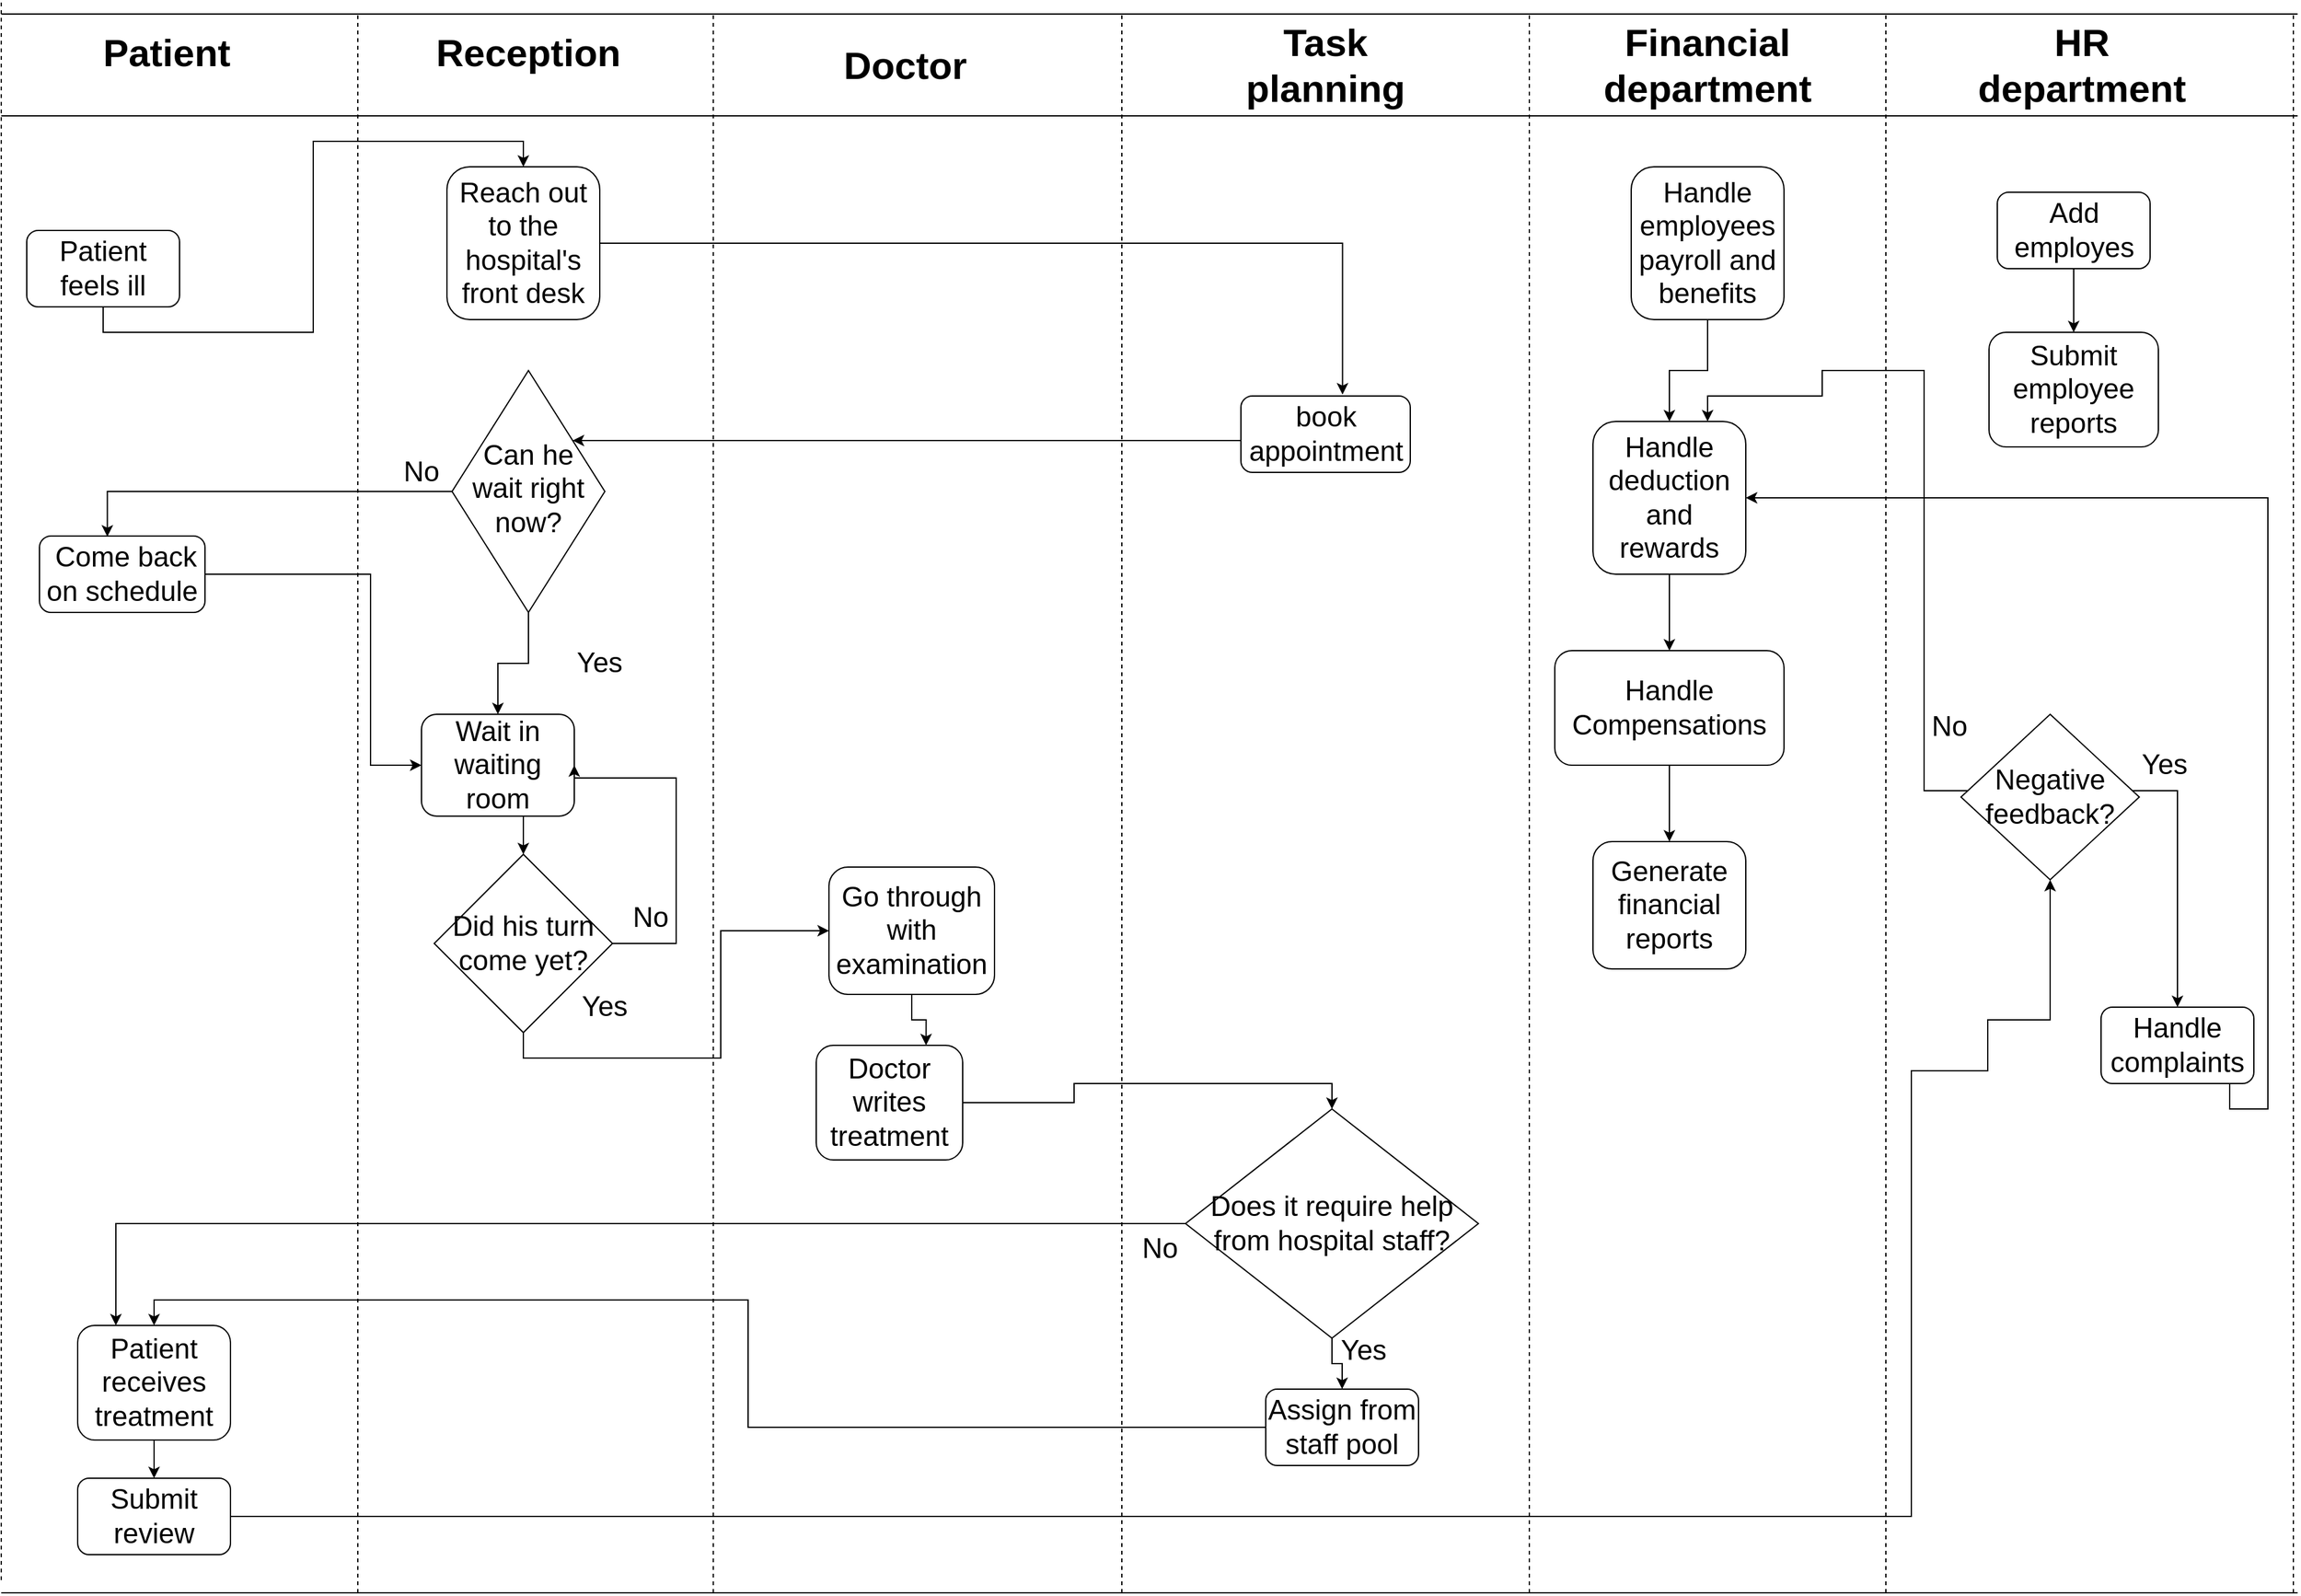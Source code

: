 <mxfile version="13.10.4" type="device"><diagram id="C5RBs43oDa-KdzZeNtuy" name="Page-1"><mxGraphModel dx="2370" dy="2506" grid="1" gridSize="10" guides="1" tooltips="1" connect="1" arrows="1" fold="1" page="1" pageScale="1" pageWidth="827" pageHeight="1169" math="0" shadow="0"><root><mxCell id="WIyWlLk6GJQsqaUBKTNV-0"/><mxCell id="WIyWlLk6GJQsqaUBKTNV-1" parent="WIyWlLk6GJQsqaUBKTNV-0"/><mxCell id="vDlFijfeksnCtAmAMqDD-56" style="edgeStyle=orthogonalEdgeStyle;rounded=0;orthogonalLoop=1;jettySize=auto;html=1;fontSize=22;entryX=0.5;entryY=1;entryDx=0;entryDy=0;fontStyle=0" parent="WIyWlLk6GJQsqaUBKTNV-1" source="vDlFijfeksnCtAmAMqDD-55" target="vDlFijfeksnCtAmAMqDD-57" edge="1"><mxGeometry relative="1" as="geometry"><mxPoint x="1450" y="470" as="targetPoint"/><Array as="points"><mxPoint x="1500" y="1100"/><mxPoint x="1500" y="750"/><mxPoint x="1560" y="750"/><mxPoint x="1560" y="710"/></Array></mxGeometry></mxCell><mxCell id="oanr-EQyQzYv-M6Vnsms-4" style="edgeStyle=orthogonalEdgeStyle;rounded=0;orthogonalLoop=1;jettySize=auto;html=1;exitX=0.5;exitY=1;exitDx=0;exitDy=0;entryX=0.5;entryY=0;entryDx=0;entryDy=0;fontSize=22;fontStyle=0" parent="WIyWlLk6GJQsqaUBKTNV-1" source="WIyWlLk6GJQsqaUBKTNV-3" target="vDlFijfeksnCtAmAMqDD-0" edge="1"><mxGeometry relative="1" as="geometry"><mxPoint x="220" y="150" as="targetPoint"/></mxGeometry></mxCell><mxCell id="WIyWlLk6GJQsqaUBKTNV-3" value="Patient feels ill" style="rounded=1;whiteSpace=wrap;html=1;fontSize=22;glass=0;strokeWidth=1;shadow=0;fontStyle=0" parent="WIyWlLk6GJQsqaUBKTNV-1" vertex="1"><mxGeometry x="20" y="90" width="120" height="60" as="geometry"/></mxCell><mxCell id="vDlFijfeksnCtAmAMqDD-23" style="edgeStyle=orthogonalEdgeStyle;rounded=0;orthogonalLoop=1;jettySize=auto;html=1;entryX=0.41;entryY=0.008;entryDx=0;entryDy=0;entryPerimeter=0;fontSize=22;fontStyle=0" parent="WIyWlLk6GJQsqaUBKTNV-1" source="WIyWlLk6GJQsqaUBKTNV-10" target="oanr-EQyQzYv-M6Vnsms-6" edge="1"><mxGeometry relative="1" as="geometry"/></mxCell><mxCell id="vDlFijfeksnCtAmAMqDD-24" style="edgeStyle=orthogonalEdgeStyle;rounded=0;orthogonalLoop=1;jettySize=auto;html=1;fontSize=22;fontStyle=0" parent="WIyWlLk6GJQsqaUBKTNV-1" source="WIyWlLk6GJQsqaUBKTNV-10" target="oanr-EQyQzYv-M6Vnsms-8" edge="1"><mxGeometry relative="1" as="geometry"/></mxCell><mxCell id="WIyWlLk6GJQsqaUBKTNV-10" value="Can he wait right now?" style="rhombus;html=1;shadow=0;fontFamily=Helvetica;fontSize=22;align=center;strokeWidth=1;spacing=6;spacingTop=-4;whiteSpace=wrap;fontStyle=0;direction=south;" parent="WIyWlLk6GJQsqaUBKTNV-1" vertex="1"><mxGeometry x="354" y="200" width="120" height="190" as="geometry"/></mxCell><mxCell id="vDlFijfeksnCtAmAMqDD-22" style="edgeStyle=orthogonalEdgeStyle;rounded=0;orthogonalLoop=1;jettySize=auto;html=1;fontSize=22;fontStyle=0" parent="WIyWlLk6GJQsqaUBKTNV-1" source="oanr-EQyQzYv-M6Vnsms-6" target="oanr-EQyQzYv-M6Vnsms-8" edge="1"><mxGeometry relative="1" as="geometry"><Array as="points"><mxPoint x="290" y="360"/></Array></mxGeometry></mxCell><mxCell id="oanr-EQyQzYv-M6Vnsms-6" value="&amp;nbsp;Come back on schedule" style="rounded=1;whiteSpace=wrap;html=1;fontSize=22;fontStyle=0" parent="WIyWlLk6GJQsqaUBKTNV-1" vertex="1"><mxGeometry x="30" y="330" width="130" height="60" as="geometry"/></mxCell><mxCell id="oanr-EQyQzYv-M6Vnsms-7" value="No" style="text;html=1;strokeColor=none;fillColor=none;align=center;verticalAlign=middle;whiteSpace=wrap;rounded=0;fontSize=22;fontStyle=0" parent="WIyWlLk6GJQsqaUBKTNV-1" vertex="1"><mxGeometry x="310" y="270" width="40" height="20" as="geometry"/></mxCell><mxCell id="oanr-EQyQzYv-M6Vnsms-13" style="edgeStyle=orthogonalEdgeStyle;rounded=0;orthogonalLoop=1;jettySize=auto;html=1;exitX=0.5;exitY=1;exitDx=0;exitDy=0;entryX=0.5;entryY=0;entryDx=0;entryDy=0;fontSize=22;fontStyle=0" parent="WIyWlLk6GJQsqaUBKTNV-1" source="oanr-EQyQzYv-M6Vnsms-8" target="oanr-EQyQzYv-M6Vnsms-12" edge="1"><mxGeometry relative="1" as="geometry"/></mxCell><mxCell id="oanr-EQyQzYv-M6Vnsms-8" value="Wait in waiting room" style="rounded=1;whiteSpace=wrap;html=1;fontSize=22;fontStyle=0" parent="WIyWlLk6GJQsqaUBKTNV-1" vertex="1"><mxGeometry x="330" y="470" width="120" height="80" as="geometry"/></mxCell><mxCell id="oanr-EQyQzYv-M6Vnsms-14" style="edgeStyle=orthogonalEdgeStyle;rounded=0;orthogonalLoop=1;jettySize=auto;html=1;exitX=1;exitY=0.5;exitDx=0;exitDy=0;entryX=1;entryY=0.5;entryDx=0;entryDy=0;fontSize=22;fontStyle=0" parent="WIyWlLk6GJQsqaUBKTNV-1" source="oanr-EQyQzYv-M6Vnsms-12" target="oanr-EQyQzYv-M6Vnsms-8" edge="1"><mxGeometry relative="1" as="geometry"><mxPoint x="540" y="520" as="targetPoint"/><Array as="points"><mxPoint x="530" y="650"/><mxPoint x="530" y="520"/><mxPoint x="450" y="520"/></Array></mxGeometry></mxCell><mxCell id="oanr-EQyQzYv-M6Vnsms-19" style="edgeStyle=orthogonalEdgeStyle;rounded=0;orthogonalLoop=1;jettySize=auto;html=1;exitX=0.5;exitY=1;exitDx=0;exitDy=0;fontSize=22;fontStyle=0" parent="WIyWlLk6GJQsqaUBKTNV-1" source="oanr-EQyQzYv-M6Vnsms-12" target="oanr-EQyQzYv-M6Vnsms-20" edge="1"><mxGeometry relative="1" as="geometry"><mxPoint x="350" y="670" as="targetPoint"/></mxGeometry></mxCell><mxCell id="oanr-EQyQzYv-M6Vnsms-12" value="Did his turn come yet?" style="rhombus;whiteSpace=wrap;html=1;fontSize=22;fontStyle=0" parent="WIyWlLk6GJQsqaUBKTNV-1" vertex="1"><mxGeometry x="340" y="580" width="140" height="140" as="geometry"/></mxCell><mxCell id="oanr-EQyQzYv-M6Vnsms-15" value="No" style="text;html=1;strokeColor=none;fillColor=none;align=center;verticalAlign=middle;whiteSpace=wrap;rounded=0;fontSize=22;fontStyle=0" parent="WIyWlLk6GJQsqaUBKTNV-1" vertex="1"><mxGeometry x="490" y="620" width="40" height="20" as="geometry"/></mxCell><mxCell id="oanr-EQyQzYv-M6Vnsms-18" value="&lt;div style=&quot;font-size: 22px;&quot;&gt;Yes&lt;/div&gt;" style="text;html=1;strokeColor=none;fillColor=none;align=center;verticalAlign=middle;whiteSpace=wrap;rounded=0;fontSize=22;fontStyle=0" parent="WIyWlLk6GJQsqaUBKTNV-1" vertex="1"><mxGeometry x="454" y="690" width="40" height="20" as="geometry"/></mxCell><mxCell id="vDlFijfeksnCtAmAMqDD-20" style="edgeStyle=orthogonalEdgeStyle;rounded=0;orthogonalLoop=1;jettySize=auto;html=1;entryX=0.75;entryY=0;entryDx=0;entryDy=0;fontSize=22;fontStyle=0" parent="WIyWlLk6GJQsqaUBKTNV-1" source="oanr-EQyQzYv-M6Vnsms-20" target="oanr-EQyQzYv-M6Vnsms-22" edge="1"><mxGeometry relative="1" as="geometry"/></mxCell><mxCell id="oanr-EQyQzYv-M6Vnsms-20" value="Go through with examination" style="rounded=1;whiteSpace=wrap;html=1;fontSize=22;fontStyle=0" parent="WIyWlLk6GJQsqaUBKTNV-1" vertex="1"><mxGeometry x="650" y="590" width="130" height="100" as="geometry"/></mxCell><mxCell id="vDlFijfeksnCtAmAMqDD-19" style="edgeStyle=orthogonalEdgeStyle;rounded=0;orthogonalLoop=1;jettySize=auto;html=1;entryX=0.5;entryY=0;entryDx=0;entryDy=0;fontSize=22;fontStyle=0" parent="WIyWlLk6GJQsqaUBKTNV-1" source="oanr-EQyQzYv-M6Vnsms-22" target="oanr-EQyQzYv-M6Vnsms-25" edge="1"><mxGeometry relative="1" as="geometry"/></mxCell><mxCell id="oanr-EQyQzYv-M6Vnsms-22" value="Doctor writes treatment " style="rounded=1;whiteSpace=wrap;html=1;fontSize=22;fontStyle=0" parent="WIyWlLk6GJQsqaUBKTNV-1" vertex="1"><mxGeometry x="640" y="730" width="115" height="90" as="geometry"/></mxCell><mxCell id="oanr-EQyQzYv-M6Vnsms-27" style="edgeStyle=orthogonalEdgeStyle;rounded=0;orthogonalLoop=1;jettySize=auto;html=1;fontSize=22;fontStyle=0" parent="WIyWlLk6GJQsqaUBKTNV-1" source="oanr-EQyQzYv-M6Vnsms-25" target="oanr-EQyQzYv-M6Vnsms-28" edge="1"><mxGeometry relative="1" as="geometry"><mxPoint x="860" y="990" as="targetPoint"/></mxGeometry></mxCell><mxCell id="vDlFijfeksnCtAmAMqDD-18" style="edgeStyle=orthogonalEdgeStyle;rounded=0;orthogonalLoop=1;jettySize=auto;html=1;entryX=0.25;entryY=0;entryDx=0;entryDy=0;fontSize=22;fontStyle=0" parent="WIyWlLk6GJQsqaUBKTNV-1" source="oanr-EQyQzYv-M6Vnsms-25" target="oanr-EQyQzYv-M6Vnsms-31" edge="1"><mxGeometry relative="1" as="geometry"><mxPoint x="900" y="1060" as="targetPoint"/></mxGeometry></mxCell><mxCell id="oanr-EQyQzYv-M6Vnsms-25" value="Does it require help from hospital staff?" style="rhombus;whiteSpace=wrap;html=1;rounded=0;fontSize=22;fontStyle=0" parent="WIyWlLk6GJQsqaUBKTNV-1" vertex="1"><mxGeometry x="930" y="780" width="230" height="180" as="geometry"/></mxCell><mxCell id="vDlFijfeksnCtAmAMqDD-16" style="edgeStyle=orthogonalEdgeStyle;rounded=0;orthogonalLoop=1;jettySize=auto;html=1;entryX=0.5;entryY=0;entryDx=0;entryDy=0;fontSize=22;fontStyle=0" parent="WIyWlLk6GJQsqaUBKTNV-1" source="oanr-EQyQzYv-M6Vnsms-28" target="oanr-EQyQzYv-M6Vnsms-31" edge="1"><mxGeometry relative="1" as="geometry"/></mxCell><mxCell id="oanr-EQyQzYv-M6Vnsms-28" value="Assign from staff pool" style="rounded=1;whiteSpace=wrap;html=1;fontSize=22;fontStyle=0" parent="WIyWlLk6GJQsqaUBKTNV-1" vertex="1"><mxGeometry x="993" y="1000" width="120" height="60" as="geometry"/></mxCell><mxCell id="oanr-EQyQzYv-M6Vnsms-29" value="Yes" style="text;html=1;strokeColor=none;fillColor=none;align=center;verticalAlign=middle;whiteSpace=wrap;rounded=0;fontSize=22;fontStyle=0" parent="WIyWlLk6GJQsqaUBKTNV-1" vertex="1"><mxGeometry x="1050" y="960" width="40" height="20" as="geometry"/></mxCell><mxCell id="vDlFijfeksnCtAmAMqDD-54" style="edgeStyle=orthogonalEdgeStyle;rounded=0;orthogonalLoop=1;jettySize=auto;html=1;fontSize=22;fontStyle=0" parent="WIyWlLk6GJQsqaUBKTNV-1" source="oanr-EQyQzYv-M6Vnsms-31" target="vDlFijfeksnCtAmAMqDD-55" edge="1"><mxGeometry relative="1" as="geometry"><mxPoint x="120" y="1080" as="targetPoint"/></mxGeometry></mxCell><mxCell id="oanr-EQyQzYv-M6Vnsms-31" value="Patient receives treatment" style="rounded=1;whiteSpace=wrap;html=1;fontSize=22;fontStyle=0" parent="WIyWlLk6GJQsqaUBKTNV-1" vertex="1"><mxGeometry x="60" y="950" width="120" height="90" as="geometry"/></mxCell><mxCell id="vDlFijfeksnCtAmAMqDD-27" style="edgeStyle=orthogonalEdgeStyle;rounded=0;orthogonalLoop=1;jettySize=auto;html=1;entryX=0.6;entryY=-0.019;entryDx=0;entryDy=0;entryPerimeter=0;fontSize=22;fontStyle=0" parent="WIyWlLk6GJQsqaUBKTNV-1" source="vDlFijfeksnCtAmAMqDD-0" target="vDlFijfeksnCtAmAMqDD-26" edge="1"><mxGeometry relative="1" as="geometry"/></mxCell><mxCell id="vDlFijfeksnCtAmAMqDD-0" value="Reach out to the hospital's front desk" style="rounded=1;whiteSpace=wrap;html=1;fontSize=22;fontStyle=0" parent="WIyWlLk6GJQsqaUBKTNV-1" vertex="1"><mxGeometry x="350" y="40" width="120" height="120" as="geometry"/></mxCell><mxCell id="vDlFijfeksnCtAmAMqDD-5" value="Patient" style="text;html=1;strokeColor=none;fillColor=none;align=center;verticalAlign=middle;whiteSpace=wrap;rounded=0;fontSize=30;fontStyle=1" parent="WIyWlLk6GJQsqaUBKTNV-1" vertex="1"><mxGeometry x="110" y="-60" width="40" height="20" as="geometry"/></mxCell><mxCell id="vDlFijfeksnCtAmAMqDD-6" value="Reception" style="text;html=1;strokeColor=none;fillColor=none;align=center;verticalAlign=middle;whiteSpace=wrap;rounded=0;fontSize=30;fontStyle=1" parent="WIyWlLk6GJQsqaUBKTNV-1" vertex="1"><mxGeometry x="394" y="-60" width="40" height="20" as="geometry"/></mxCell><mxCell id="vDlFijfeksnCtAmAMqDD-7" value="Doctor" style="text;html=1;strokeColor=none;fillColor=none;align=center;verticalAlign=middle;whiteSpace=wrap;rounded=0;fontSize=30;fontStyle=1" parent="WIyWlLk6GJQsqaUBKTNV-1" vertex="1"><mxGeometry x="690" y="-50" width="40" height="20" as="geometry"/></mxCell><mxCell id="vDlFijfeksnCtAmAMqDD-8" value="Task planning" style="text;html=1;strokeColor=none;fillColor=none;align=center;verticalAlign=middle;whiteSpace=wrap;rounded=0;fontSize=30;fontStyle=1" parent="WIyWlLk6GJQsqaUBKTNV-1" vertex="1"><mxGeometry x="1020" y="-50" width="40" height="20" as="geometry"/></mxCell><mxCell id="vDlFijfeksnCtAmAMqDD-9" value="" style="endArrow=none;dashed=1;html=1;fontSize=20;" parent="WIyWlLk6GJQsqaUBKTNV-1" edge="1"><mxGeometry width="50" height="50" relative="1" as="geometry"><mxPoint x="280" y="1160" as="sourcePoint"/><mxPoint x="280" y="-80" as="targetPoint"/></mxGeometry></mxCell><mxCell id="vDlFijfeksnCtAmAMqDD-10" value="" style="endArrow=none;dashed=1;html=1;fontSize=20;" parent="WIyWlLk6GJQsqaUBKTNV-1" edge="1"><mxGeometry width="50" height="50" relative="1" as="geometry"><mxPoint x="559.17" y="1160" as="sourcePoint"/><mxPoint x="559.17" y="-80.0" as="targetPoint"/></mxGeometry></mxCell><mxCell id="vDlFijfeksnCtAmAMqDD-11" value="" style="endArrow=none;dashed=1;html=1;fontSize=20;" parent="WIyWlLk6GJQsqaUBKTNV-1" edge="1"><mxGeometry width="50" height="50" relative="1" as="geometry"><mxPoint x="880" y="1160" as="sourcePoint"/><mxPoint x="880" y="-80.0" as="targetPoint"/></mxGeometry></mxCell><mxCell id="vDlFijfeksnCtAmAMqDD-15" value="" style="endArrow=none;dashed=1;html=1;fontSize=20;" parent="WIyWlLk6GJQsqaUBKTNV-1" edge="1"><mxGeometry width="50" height="50" relative="1" as="geometry"><mxPoint x="1200" y="1160" as="sourcePoint"/><mxPoint x="1200" y="-80.0" as="targetPoint"/></mxGeometry></mxCell><mxCell id="vDlFijfeksnCtAmAMqDD-17" value="No" style="text;html=1;strokeColor=none;fillColor=none;align=center;verticalAlign=middle;whiteSpace=wrap;rounded=0;fontSize=22;fontStyle=0" parent="WIyWlLk6GJQsqaUBKTNV-1" vertex="1"><mxGeometry x="890" y="880" width="40" height="20" as="geometry"/></mxCell><mxCell id="vDlFijfeksnCtAmAMqDD-21" value="" style="endArrow=none;dashed=1;html=1;fontSize=20;" parent="WIyWlLk6GJQsqaUBKTNV-1" edge="1"><mxGeometry width="50" height="50" relative="1" as="geometry"><mxPoint y="1150" as="sourcePoint"/><mxPoint y="-90.0" as="targetPoint"/></mxGeometry></mxCell><mxCell id="vDlFijfeksnCtAmAMqDD-25" value="Yes" style="text;html=1;strokeColor=none;fillColor=none;align=center;verticalAlign=middle;whiteSpace=wrap;rounded=0;fontSize=22;fontStyle=0" parent="WIyWlLk6GJQsqaUBKTNV-1" vertex="1"><mxGeometry x="450" y="420" width="40" height="20" as="geometry"/></mxCell><mxCell id="vDlFijfeksnCtAmAMqDD-28" style="edgeStyle=orthogonalEdgeStyle;rounded=0;orthogonalLoop=1;jettySize=auto;html=1;fontSize=22;fontStyle=0" parent="WIyWlLk6GJQsqaUBKTNV-1" source="vDlFijfeksnCtAmAMqDD-26" target="WIyWlLk6GJQsqaUBKTNV-10" edge="1"><mxGeometry relative="1" as="geometry"><Array as="points"><mxPoint x="810" y="255"/><mxPoint x="810" y="255"/></Array></mxGeometry></mxCell><mxCell id="vDlFijfeksnCtAmAMqDD-26" value="book appointment" style="rounded=1;whiteSpace=wrap;html=1;fontSize=22;fontStyle=0" parent="WIyWlLk6GJQsqaUBKTNV-1" vertex="1"><mxGeometry x="973.5" y="220" width="133" height="60" as="geometry"/></mxCell><mxCell id="vDlFijfeksnCtAmAMqDD-30" value="" style="endArrow=none;dashed=1;html=1;fontSize=20;" parent="WIyWlLk6GJQsqaUBKTNV-1" edge="1"><mxGeometry width="50" height="50" relative="1" as="geometry"><mxPoint x="1480" y="1160" as="sourcePoint"/><mxPoint x="1480" y="-80" as="targetPoint"/></mxGeometry></mxCell><mxCell id="vDlFijfeksnCtAmAMqDD-31" value="" style="endArrow=none;dashed=1;html=1;fontSize=20;" parent="WIyWlLk6GJQsqaUBKTNV-1" edge="1"><mxGeometry width="50" height="50" relative="1" as="geometry"><mxPoint x="1800" y="1160" as="sourcePoint"/><mxPoint x="1800" y="-80" as="targetPoint"/></mxGeometry></mxCell><mxCell id="vDlFijfeksnCtAmAMqDD-32" value="" style="endArrow=none;html=1;fontSize=20;fontStyle=1" parent="WIyWlLk6GJQsqaUBKTNV-1" edge="1"><mxGeometry width="50" height="50" relative="1" as="geometry"><mxPoint as="sourcePoint"/><mxPoint x="1803.333" as="targetPoint"/></mxGeometry></mxCell><mxCell id="vDlFijfeksnCtAmAMqDD-33" value="" style="endArrow=none;html=1;fontSize=20;fontStyle=1" parent="WIyWlLk6GJQsqaUBKTNV-1" edge="1"><mxGeometry width="50" height="50" relative="1" as="geometry"><mxPoint y="-80.0" as="sourcePoint"/><mxPoint x="1803.333" y="-80.0" as="targetPoint"/></mxGeometry></mxCell><mxCell id="vDlFijfeksnCtAmAMqDD-34" value="" style="endArrow=none;html=1;fontSize=20;" parent="WIyWlLk6GJQsqaUBKTNV-1" edge="1"><mxGeometry width="50" height="50" relative="1" as="geometry"><mxPoint y="1160.0" as="sourcePoint"/><mxPoint x="1803.333" y="1160.0" as="targetPoint"/></mxGeometry></mxCell><mxCell id="vDlFijfeksnCtAmAMqDD-36" value="Financial department" style="text;html=1;strokeColor=none;fillColor=none;align=center;verticalAlign=middle;whiteSpace=wrap;rounded=0;fontSize=30;fontStyle=1" parent="WIyWlLk6GJQsqaUBKTNV-1" vertex="1"><mxGeometry x="1320" y="-50" width="40" height="20" as="geometry"/></mxCell><mxCell id="vDlFijfeksnCtAmAMqDD-37" value="HR department" style="text;html=1;strokeColor=none;fillColor=none;align=center;verticalAlign=middle;whiteSpace=wrap;rounded=0;fontSize=30;fontStyle=1" parent="WIyWlLk6GJQsqaUBKTNV-1" vertex="1"><mxGeometry x="1614" y="-50" width="40" height="20" as="geometry"/></mxCell><mxCell id="vDlFijfeksnCtAmAMqDD-44" style="edgeStyle=orthogonalEdgeStyle;rounded=0;orthogonalLoop=1;jettySize=auto;html=1;entryX=0.5;entryY=0;entryDx=0;entryDy=0;fontSize=22;fontStyle=0" parent="WIyWlLk6GJQsqaUBKTNV-1" source="vDlFijfeksnCtAmAMqDD-40" target="vDlFijfeksnCtAmAMqDD-43" edge="1"><mxGeometry relative="1" as="geometry"/></mxCell><mxCell id="vDlFijfeksnCtAmAMqDD-40" value="Add employes" style="rounded=1;whiteSpace=wrap;html=1;fontSize=22;fontStyle=0" parent="WIyWlLk6GJQsqaUBKTNV-1" vertex="1"><mxGeometry x="1567.5" y="60" width="120" height="60" as="geometry"/></mxCell><mxCell id="vDlFijfeksnCtAmAMqDD-43" value="Submit employee reports" style="rounded=1;whiteSpace=wrap;html=1;fontSize=22;fontStyle=0" parent="WIyWlLk6GJQsqaUBKTNV-1" vertex="1"><mxGeometry x="1561" y="170" width="133" height="90" as="geometry"/></mxCell><mxCell id="vDlFijfeksnCtAmAMqDD-63" style="edgeStyle=orthogonalEdgeStyle;rounded=0;orthogonalLoop=1;jettySize=auto;html=1;entryX=1;entryY=0.5;entryDx=0;entryDy=0;fontSize=22;exitX=0.5;exitY=1;exitDx=0;exitDy=0;fontStyle=0" parent="WIyWlLk6GJQsqaUBKTNV-1" source="vDlFijfeksnCtAmAMqDD-46" target="vDlFijfeksnCtAmAMqDD-49" edge="1"><mxGeometry relative="1" as="geometry"><Array as="points"><mxPoint x="1750" y="760"/><mxPoint x="1750" y="780"/><mxPoint x="1780" y="780"/><mxPoint x="1780" y="300"/></Array></mxGeometry></mxCell><mxCell id="vDlFijfeksnCtAmAMqDD-46" value="Handle complaints" style="rounded=1;whiteSpace=wrap;html=1;fontSize=22;fontStyle=0" parent="WIyWlLk6GJQsqaUBKTNV-1" vertex="1"><mxGeometry x="1649.0" y="700" width="120" height="60" as="geometry"/></mxCell><mxCell id="vDlFijfeksnCtAmAMqDD-48" style="edgeStyle=orthogonalEdgeStyle;rounded=0;orthogonalLoop=1;jettySize=auto;html=1;fontSize=22;fontStyle=0" parent="WIyWlLk6GJQsqaUBKTNV-1" source="vDlFijfeksnCtAmAMqDD-47" target="vDlFijfeksnCtAmAMqDD-49" edge="1"><mxGeometry relative="1" as="geometry"><mxPoint x="1340" y="210.0" as="targetPoint"/></mxGeometry></mxCell><mxCell id="vDlFijfeksnCtAmAMqDD-47" value="Handle employees payroll and benefits" style="rounded=1;whiteSpace=wrap;html=1;fontSize=22;fontStyle=0" parent="WIyWlLk6GJQsqaUBKTNV-1" vertex="1"><mxGeometry x="1280" y="40" width="120" height="120" as="geometry"/></mxCell><mxCell id="vDlFijfeksnCtAmAMqDD-50" style="edgeStyle=orthogonalEdgeStyle;rounded=0;orthogonalLoop=1;jettySize=auto;html=1;fontSize=22;fontStyle=0" parent="WIyWlLk6GJQsqaUBKTNV-1" source="vDlFijfeksnCtAmAMqDD-49" target="vDlFijfeksnCtAmAMqDD-51" edge="1"><mxGeometry relative="1" as="geometry"><mxPoint x="1340" y="310" as="targetPoint"/></mxGeometry></mxCell><mxCell id="vDlFijfeksnCtAmAMqDD-49" value="Handle deduction and rewards" style="rounded=1;whiteSpace=wrap;html=1;fontSize=22;fontStyle=0" parent="WIyWlLk6GJQsqaUBKTNV-1" vertex="1"><mxGeometry x="1250" y="240" width="120" height="120" as="geometry"/></mxCell><mxCell id="vDlFijfeksnCtAmAMqDD-52" style="edgeStyle=orthogonalEdgeStyle;rounded=0;orthogonalLoop=1;jettySize=auto;html=1;fontSize=22;fontStyle=0" parent="WIyWlLk6GJQsqaUBKTNV-1" source="vDlFijfeksnCtAmAMqDD-51" target="vDlFijfeksnCtAmAMqDD-53" edge="1"><mxGeometry relative="1" as="geometry"><mxPoint x="1310" y="510" as="targetPoint"/></mxGeometry></mxCell><mxCell id="vDlFijfeksnCtAmAMqDD-51" value="Handle Compensations" style="rounded=1;whiteSpace=wrap;html=1;fontSize=22;fontStyle=0" parent="WIyWlLk6GJQsqaUBKTNV-1" vertex="1"><mxGeometry x="1220" y="420" width="180" height="90" as="geometry"/></mxCell><mxCell id="vDlFijfeksnCtAmAMqDD-53" value="Generate financial reports" style="rounded=1;whiteSpace=wrap;html=1;fontSize=22;fontStyle=0" parent="WIyWlLk6GJQsqaUBKTNV-1" vertex="1"><mxGeometry x="1250" y="570" width="120" height="100" as="geometry"/></mxCell><mxCell id="vDlFijfeksnCtAmAMqDD-55" value="Submit review" style="rounded=1;whiteSpace=wrap;html=1;fontSize=22;fontStyle=0" parent="WIyWlLk6GJQsqaUBKTNV-1" vertex="1"><mxGeometry x="60" y="1070" width="120" height="60" as="geometry"/></mxCell><mxCell id="vDlFijfeksnCtAmAMqDD-58" style="edgeStyle=orthogonalEdgeStyle;rounded=0;orthogonalLoop=1;jettySize=auto;html=1;entryX=0.5;entryY=0;entryDx=0;entryDy=0;fontSize=22;fontStyle=0" parent="WIyWlLk6GJQsqaUBKTNV-1" source="vDlFijfeksnCtAmAMqDD-57" target="vDlFijfeksnCtAmAMqDD-46" edge="1"><mxGeometry relative="1" as="geometry"><Array as="points"><mxPoint x="1709" y="530"/></Array></mxGeometry></mxCell><mxCell id="vDlFijfeksnCtAmAMqDD-59" style="edgeStyle=orthogonalEdgeStyle;rounded=0;orthogonalLoop=1;jettySize=auto;html=1;entryX=0.75;entryY=0;entryDx=0;entryDy=0;fontSize=22;fontStyle=0" parent="WIyWlLk6GJQsqaUBKTNV-1" source="vDlFijfeksnCtAmAMqDD-57" target="vDlFijfeksnCtAmAMqDD-49" edge="1"><mxGeometry relative="1" as="geometry"><Array as="points"><mxPoint x="1510" y="530"/><mxPoint x="1510" y="200"/><mxPoint x="1430" y="200"/><mxPoint x="1430" y="220"/><mxPoint x="1340" y="220"/></Array></mxGeometry></mxCell><mxCell id="vDlFijfeksnCtAmAMqDD-57" value="Negative feedback?" style="rhombus;whiteSpace=wrap;html=1;fontSize=22;fontStyle=0" parent="WIyWlLk6GJQsqaUBKTNV-1" vertex="1"><mxGeometry x="1539" y="470" width="140" height="130" as="geometry"/></mxCell><mxCell id="vDlFijfeksnCtAmAMqDD-61" value="Yes" style="text;html=1;strokeColor=none;fillColor=none;align=center;verticalAlign=middle;whiteSpace=wrap;rounded=0;fontSize=22;fontStyle=0" parent="WIyWlLk6GJQsqaUBKTNV-1" vertex="1"><mxGeometry x="1679" y="500" width="40" height="20" as="geometry"/></mxCell><mxCell id="vDlFijfeksnCtAmAMqDD-62" value="No" style="text;html=1;strokeColor=none;fillColor=none;align=center;verticalAlign=middle;whiteSpace=wrap;rounded=0;fontSize=22;fontStyle=0" parent="WIyWlLk6GJQsqaUBKTNV-1" vertex="1"><mxGeometry x="1510" y="470" width="40" height="20" as="geometry"/></mxCell></root></mxGraphModel></diagram></mxfile>